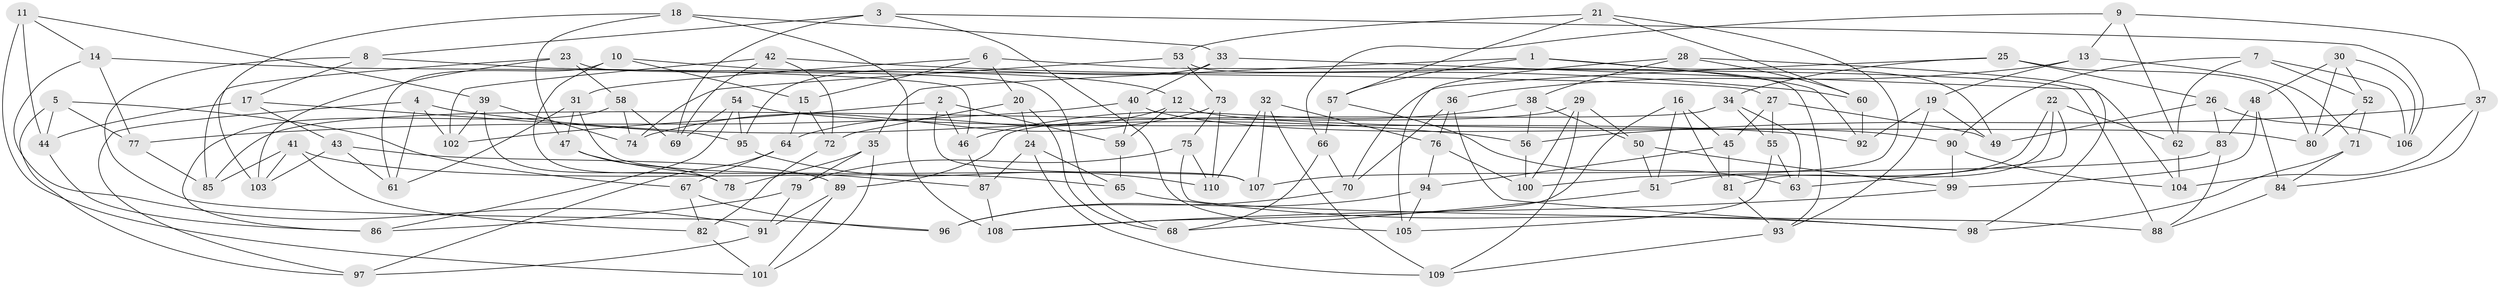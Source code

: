 // Generated by graph-tools (version 1.1) at 2025/11/02/27/25 16:11:49]
// undirected, 110 vertices, 220 edges
graph export_dot {
graph [start="1"]
  node [color=gray90,style=filled];
  1;
  2;
  3;
  4;
  5;
  6;
  7;
  8;
  9;
  10;
  11;
  12;
  13;
  14;
  15;
  16;
  17;
  18;
  19;
  20;
  21;
  22;
  23;
  24;
  25;
  26;
  27;
  28;
  29;
  30;
  31;
  32;
  33;
  34;
  35;
  36;
  37;
  38;
  39;
  40;
  41;
  42;
  43;
  44;
  45;
  46;
  47;
  48;
  49;
  50;
  51;
  52;
  53;
  54;
  55;
  56;
  57;
  58;
  59;
  60;
  61;
  62;
  63;
  64;
  65;
  66;
  67;
  68;
  69;
  70;
  71;
  72;
  73;
  74;
  75;
  76;
  77;
  78;
  79;
  80;
  81;
  82;
  83;
  84;
  85;
  86;
  87;
  88;
  89;
  90;
  91;
  92;
  93;
  94;
  95;
  96;
  97;
  98;
  99;
  100;
  101;
  102;
  103;
  104;
  105;
  106;
  107;
  108;
  109;
  110;
  1 -- 35;
  1 -- 49;
  1 -- 57;
  1 -- 92;
  2 -- 46;
  2 -- 102;
  2 -- 107;
  2 -- 59;
  3 -- 105;
  3 -- 69;
  3 -- 8;
  3 -- 106;
  4 -- 97;
  4 -- 102;
  4 -- 61;
  4 -- 56;
  5 -- 77;
  5 -- 67;
  5 -- 97;
  5 -- 44;
  6 -- 15;
  6 -- 31;
  6 -- 88;
  6 -- 20;
  7 -- 62;
  7 -- 90;
  7 -- 52;
  7 -- 106;
  8 -- 96;
  8 -- 46;
  8 -- 17;
  9 -- 66;
  9 -- 62;
  9 -- 13;
  9 -- 37;
  10 -- 78;
  10 -- 12;
  10 -- 61;
  10 -- 15;
  11 -- 14;
  11 -- 44;
  11 -- 101;
  11 -- 39;
  12 -- 59;
  12 -- 80;
  12 -- 64;
  13 -- 36;
  13 -- 19;
  13 -- 71;
  14 -- 77;
  14 -- 91;
  14 -- 27;
  15 -- 64;
  15 -- 72;
  16 -- 108;
  16 -- 45;
  16 -- 51;
  16 -- 81;
  17 -- 44;
  17 -- 95;
  17 -- 43;
  18 -- 47;
  18 -- 103;
  18 -- 33;
  18 -- 108;
  19 -- 93;
  19 -- 92;
  19 -- 49;
  20 -- 68;
  20 -- 72;
  20 -- 24;
  21 -- 57;
  21 -- 53;
  21 -- 100;
  21 -- 60;
  22 -- 81;
  22 -- 62;
  22 -- 63;
  22 -- 51;
  23 -- 85;
  23 -- 68;
  23 -- 58;
  23 -- 103;
  24 -- 109;
  24 -- 65;
  24 -- 87;
  25 -- 26;
  25 -- 70;
  25 -- 80;
  25 -- 34;
  26 -- 106;
  26 -- 49;
  26 -- 83;
  27 -- 55;
  27 -- 49;
  27 -- 45;
  28 -- 105;
  28 -- 60;
  28 -- 98;
  28 -- 38;
  29 -- 85;
  29 -- 109;
  29 -- 100;
  29 -- 50;
  30 -- 106;
  30 -- 80;
  30 -- 48;
  30 -- 52;
  31 -- 107;
  31 -- 47;
  31 -- 61;
  32 -- 76;
  32 -- 107;
  32 -- 109;
  32 -- 110;
  33 -- 104;
  33 -- 40;
  33 -- 95;
  34 -- 55;
  34 -- 89;
  34 -- 63;
  35 -- 101;
  35 -- 78;
  35 -- 79;
  36 -- 98;
  36 -- 70;
  36 -- 76;
  37 -- 84;
  37 -- 104;
  37 -- 56;
  38 -- 46;
  38 -- 56;
  38 -- 50;
  39 -- 74;
  39 -- 78;
  39 -- 102;
  40 -- 77;
  40 -- 90;
  40 -- 59;
  41 -- 103;
  41 -- 82;
  41 -- 85;
  41 -- 65;
  42 -- 60;
  42 -- 72;
  42 -- 69;
  42 -- 102;
  43 -- 103;
  43 -- 61;
  43 -- 89;
  44 -- 86;
  45 -- 94;
  45 -- 81;
  46 -- 87;
  47 -- 78;
  47 -- 87;
  48 -- 83;
  48 -- 84;
  48 -- 99;
  50 -- 51;
  50 -- 99;
  51 -- 68;
  52 -- 80;
  52 -- 71;
  53 -- 74;
  53 -- 73;
  53 -- 93;
  54 -- 92;
  54 -- 86;
  54 -- 69;
  54 -- 95;
  55 -- 63;
  55 -- 105;
  56 -- 100;
  57 -- 66;
  57 -- 63;
  58 -- 69;
  58 -- 74;
  58 -- 86;
  59 -- 65;
  60 -- 92;
  62 -- 104;
  64 -- 67;
  64 -- 97;
  65 -- 98;
  66 -- 68;
  66 -- 70;
  67 -- 82;
  67 -- 96;
  70 -- 96;
  71 -- 84;
  71 -- 98;
  72 -- 82;
  73 -- 75;
  73 -- 110;
  73 -- 74;
  75 -- 79;
  75 -- 88;
  75 -- 110;
  76 -- 94;
  76 -- 100;
  77 -- 85;
  79 -- 86;
  79 -- 91;
  81 -- 93;
  82 -- 101;
  83 -- 107;
  83 -- 88;
  84 -- 88;
  87 -- 108;
  89 -- 91;
  89 -- 101;
  90 -- 99;
  90 -- 104;
  91 -- 97;
  93 -- 109;
  94 -- 96;
  94 -- 105;
  95 -- 110;
  99 -- 108;
}
